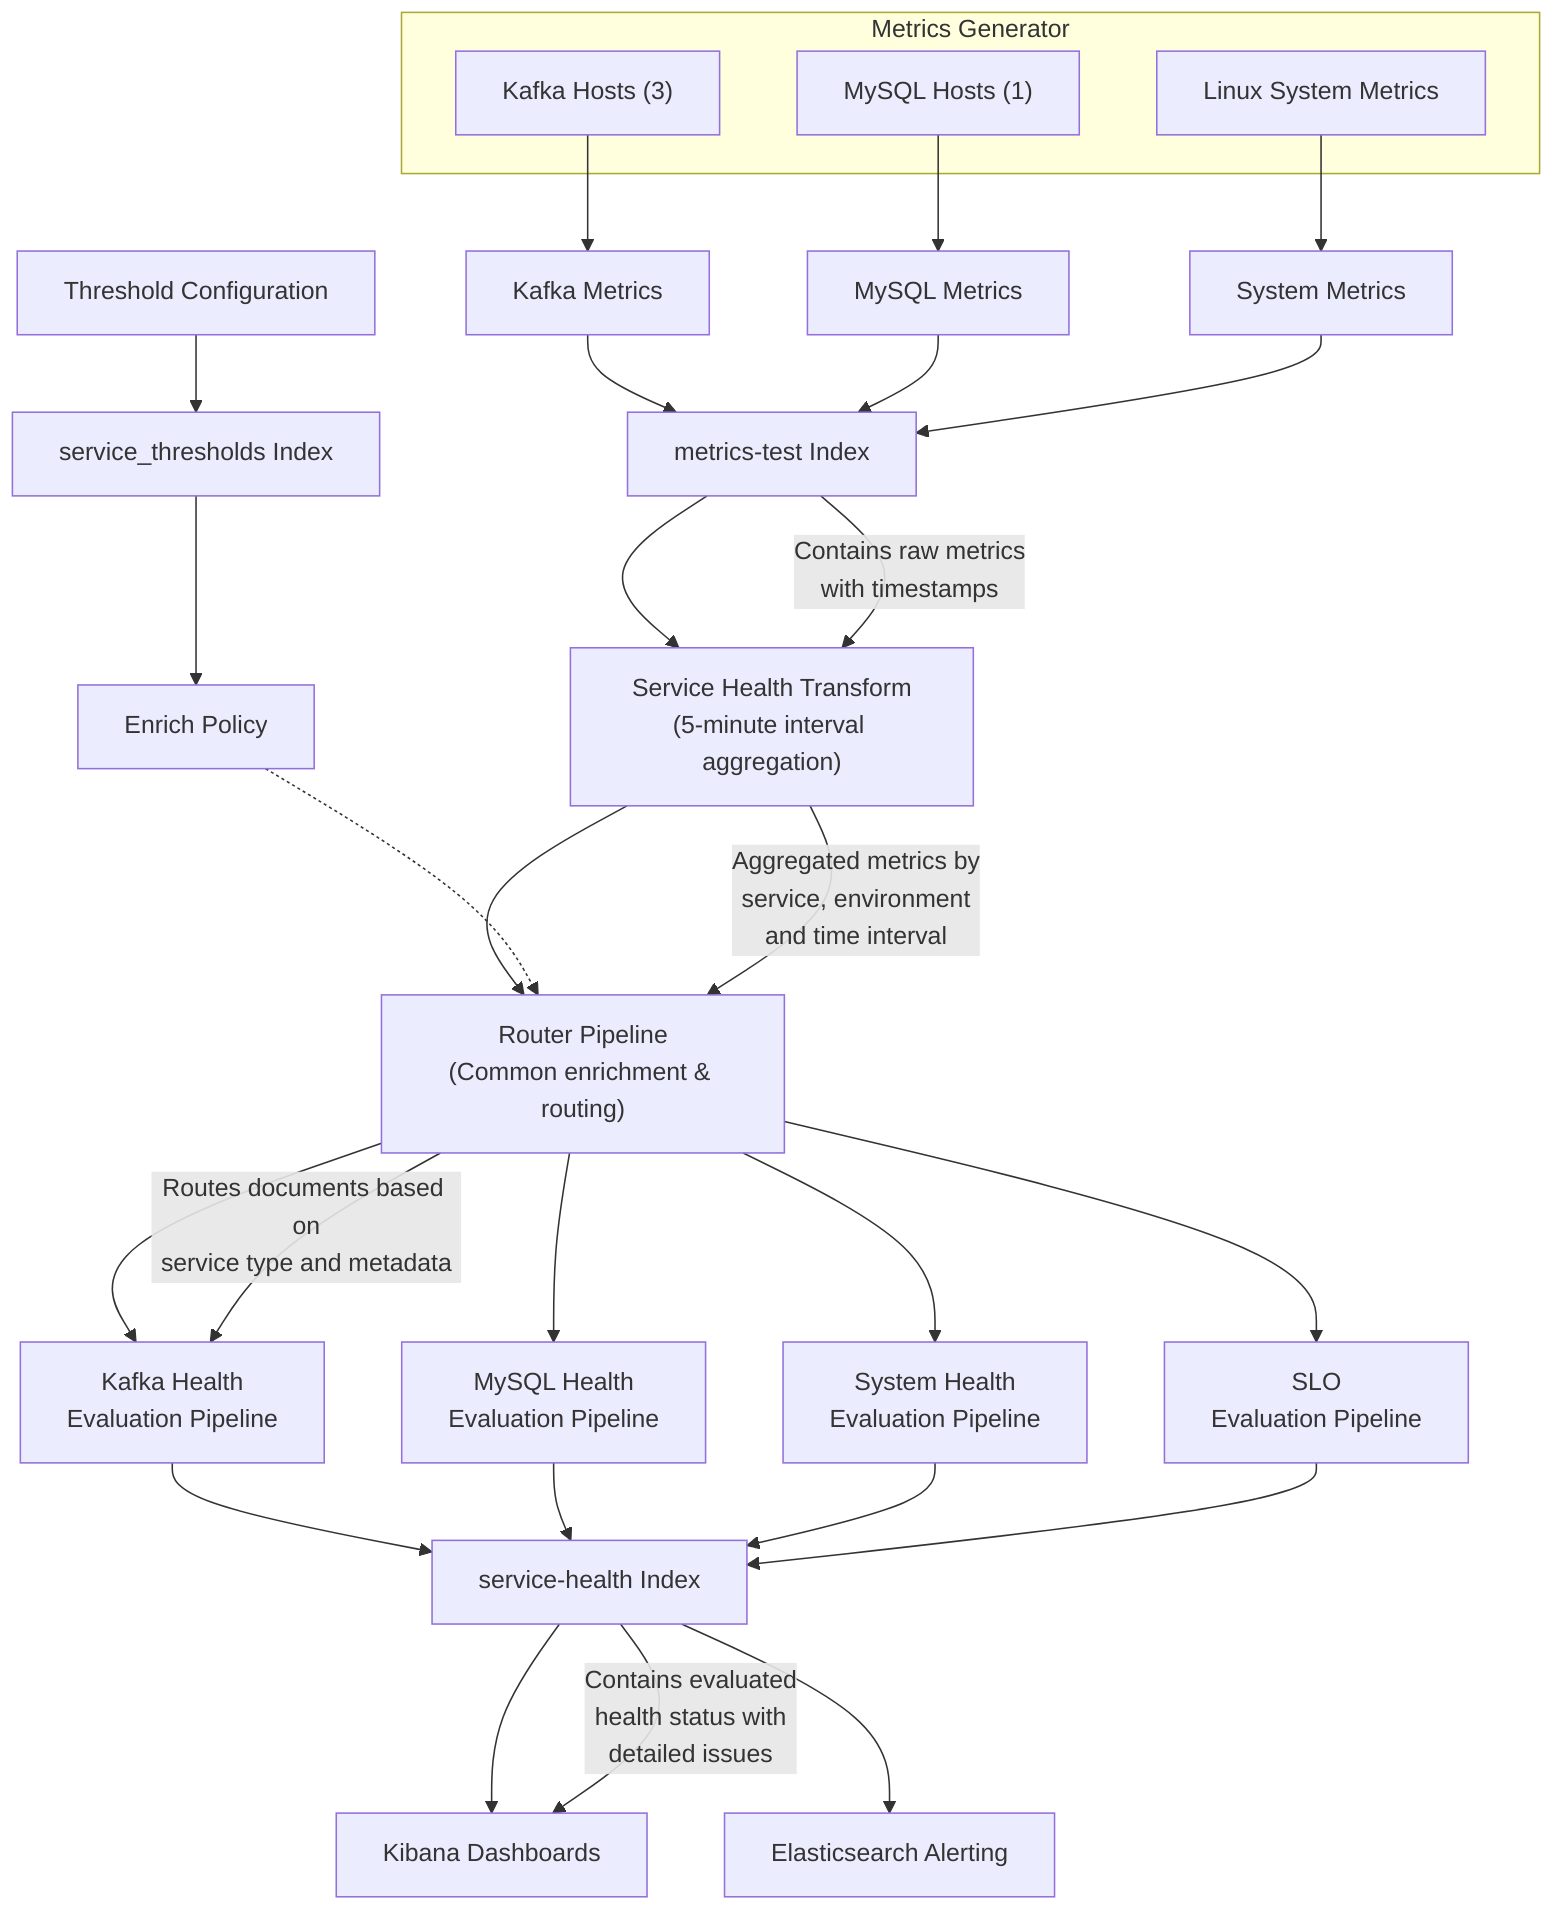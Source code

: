 flowchart TD
    %% Data Sources
    subgraph generator["Metrics Generator"]
      KafkaHosts["Kafka Hosts (3)"]
      MySQLHost["MySQL Hosts (1)"]
      AllHosts["Linux System Metrics"]
    end

    KafkaHosts --> KafkaMetrics["Kafka Metrics"]
    MySQLHost --> MySQLMetrics["MySQL Metrics"]
    AllHosts --> SystemMetrics["System Metrics"]

    %% Data Collection and Storage
    KafkaMetrics --> MetricsIndex["metrics-test Index"]
    MySQLMetrics --> MetricsIndex
    SystemMetrics --> MetricsIndex

    %% Threshold Configuration
    ThresholdConfig["Threshold Configuration"] --> ThresholdIndex["service_thresholds Index"]
    ThresholdIndex --> EnrichPolicy["Enrich Policy"]

    %% Transform Processing
    MetricsIndex --> Transform["Service Health Transform\n(5-minute interval aggregation)"]

    %% Router Pipeline
    Transform --> RouterPipeline["Router Pipeline\n(Common enrichment & routing)"]
    EnrichPolicy -.-> RouterPipeline

    %% Specialized Pipelines
    RouterPipeline --> KafkaPipeline["Kafka Health\nEvaluation Pipeline"]
    RouterPipeline --> MySQLPipeline["MySQL Health\nEvaluation Pipeline"]
    RouterPipeline --> SystemPipeline["System Health\nEvaluation Pipeline"]
    RouterPipeline --> SLOPipeline["SLO\nEvaluation Pipeline"]

    %% Health Status Storage
    KafkaPipeline --> HealthIndex["service-health Index"]
    MySQLPipeline --> HealthIndex
    SystemPipeline --> HealthIndex
    SLOPipeline --> HealthIndex

    %% Visualization and Alerting
    HealthIndex --> Dashboards["Kibana Dashboards"]
    HealthIndex --> Alerts["Elasticsearch Alerting"]

    %% Flow Details
    MetricsIndex -->|"Contains raw metrics\nwith timestamps"| Transform
    Transform -->|"Aggregated metrics by\nservice, environment\nand time interval"| RouterPipeline
    RouterPipeline -->|"Routes documents based on\nservice type and metadata"| KafkaPipeline
    HealthIndex -->|"Contains evaluated\nhealth status with\ndetailed issues"| Dashboards